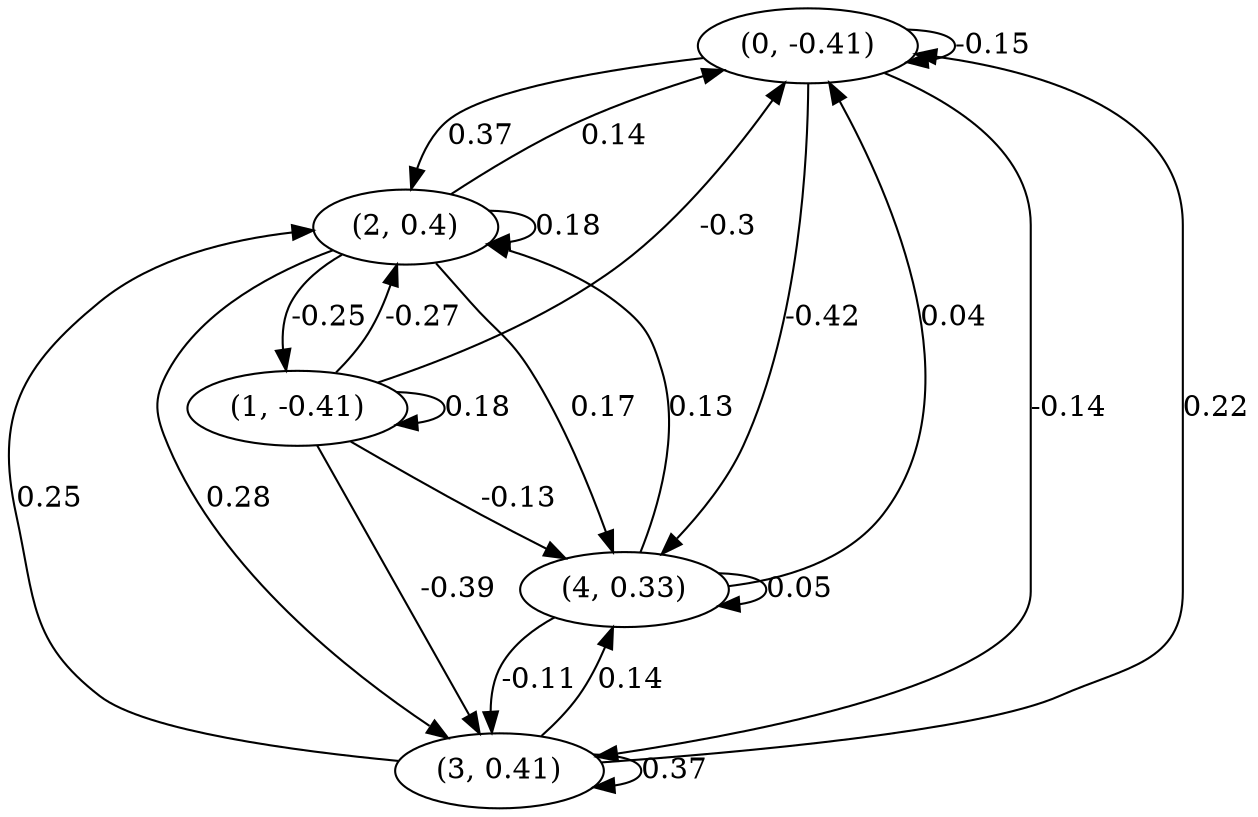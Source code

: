 digraph {
    0 [ label = "(0, -0.41)" ]
    1 [ label = "(1, -0.41)" ]
    2 [ label = "(2, 0.4)" ]
    3 [ label = "(3, 0.41)" ]
    4 [ label = "(4, 0.33)" ]
    0 -> 0 [ label = "-0.15" ]
    1 -> 1 [ label = "0.18" ]
    2 -> 2 [ label = "0.18" ]
    3 -> 3 [ label = "0.37" ]
    4 -> 4 [ label = "0.05" ]
    1 -> 0 [ label = "-0.3" ]
    2 -> 0 [ label = "0.14" ]
    3 -> 0 [ label = "0.22" ]
    4 -> 0 [ label = "0.04" ]
    2 -> 1 [ label = "-0.25" ]
    0 -> 2 [ label = "0.37" ]
    1 -> 2 [ label = "-0.27" ]
    3 -> 2 [ label = "0.25" ]
    4 -> 2 [ label = "0.13" ]
    0 -> 3 [ label = "-0.14" ]
    1 -> 3 [ label = "-0.39" ]
    2 -> 3 [ label = "0.28" ]
    4 -> 3 [ label = "-0.11" ]
    0 -> 4 [ label = "-0.42" ]
    1 -> 4 [ label = "-0.13" ]
    2 -> 4 [ label = "0.17" ]
    3 -> 4 [ label = "0.14" ]
}

